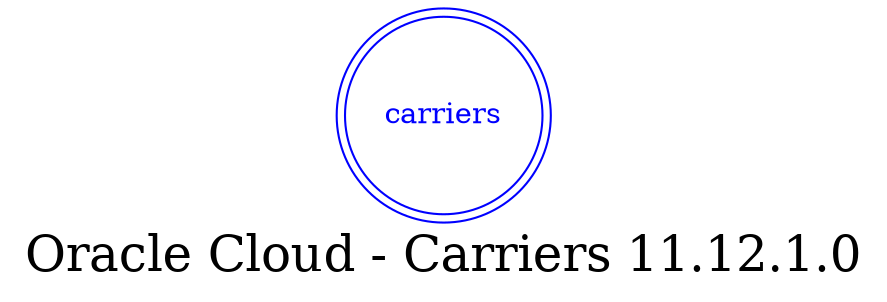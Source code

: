 digraph LexiconGraph {
graph[label="Oracle Cloud - Carriers 11.12.1.0", fontsize=24]
splines=true
"carriers" [color=blue, fontcolor=blue, shape=doublecircle]
}
